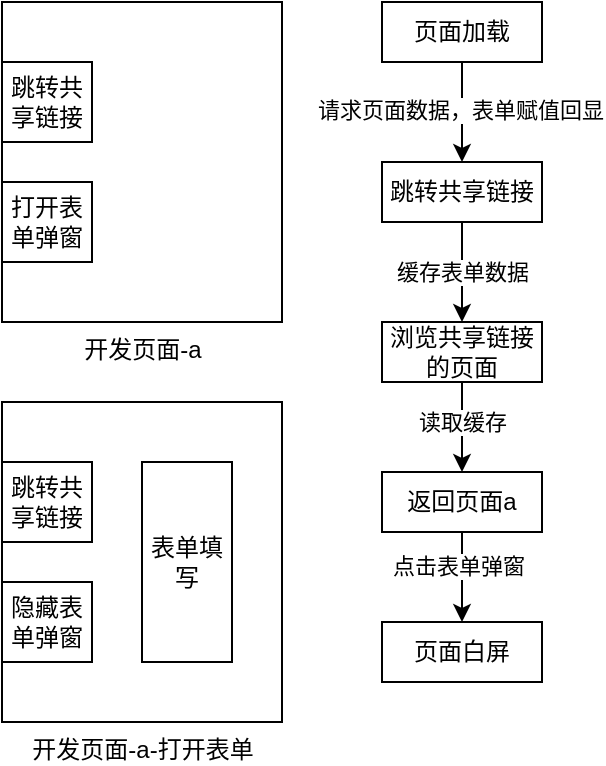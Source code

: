 <mxfile version="23.0.0" type="github">
  <diagram name="第 1 页" id="DIla6i6g3mEQoNzb5QHu">
    <mxGraphModel dx="1038" dy="505" grid="1" gridSize="10" guides="1" tooltips="1" connect="1" arrows="1" fold="1" page="1" pageScale="1" pageWidth="827" pageHeight="1169" math="0" shadow="0">
      <root>
        <mxCell id="0" />
        <mxCell id="1" parent="0" />
        <mxCell id="bdXt38pyQyoy7RbvNl2O-10" value="开发页面-a" style="verticalLabelPosition=bottom;verticalAlign=top;html=1;shape=mxgraph.basic.rect;fillColor2=none;strokeWidth=1;size=20;indent=5;" vertex="1" parent="1">
          <mxGeometry x="30" y="140" width="140" height="160" as="geometry" />
        </mxCell>
        <mxCell id="bdXt38pyQyoy7RbvNl2O-6" value="跳转共享链接" style="rounded=0;whiteSpace=wrap;html=1;" vertex="1" parent="1">
          <mxGeometry x="30" y="170" width="45" height="40" as="geometry" />
        </mxCell>
        <mxCell id="bdXt38pyQyoy7RbvNl2O-8" value="打开表单弹窗" style="rounded=0;whiteSpace=wrap;html=1;" vertex="1" parent="1">
          <mxGeometry x="30" y="230" width="45" height="40" as="geometry" />
        </mxCell>
        <mxCell id="bdXt38pyQyoy7RbvNl2O-16" value="" style="edgeStyle=orthogonalEdgeStyle;rounded=0;orthogonalLoop=1;jettySize=auto;html=1;" edge="1" parent="1" source="bdXt38pyQyoy7RbvNl2O-13" target="bdXt38pyQyoy7RbvNl2O-15">
          <mxGeometry relative="1" as="geometry" />
        </mxCell>
        <mxCell id="bdXt38pyQyoy7RbvNl2O-34" value="请求页面数据，表单赋值回显&lt;br&gt;" style="edgeLabel;html=1;align=center;verticalAlign=middle;resizable=0;points=[];" vertex="1" connectable="0" parent="bdXt38pyQyoy7RbvNl2O-16">
          <mxGeometry x="-0.05" y="-1" relative="1" as="geometry">
            <mxPoint as="offset" />
          </mxGeometry>
        </mxCell>
        <mxCell id="bdXt38pyQyoy7RbvNl2O-13" value="页面加载" style="rounded=0;whiteSpace=wrap;html=1;" vertex="1" parent="1">
          <mxGeometry x="220" y="140" width="80" height="30" as="geometry" />
        </mxCell>
        <mxCell id="bdXt38pyQyoy7RbvNl2O-33" value="" style="edgeStyle=orthogonalEdgeStyle;rounded=0;orthogonalLoop=1;jettySize=auto;html=1;" edge="1" parent="1" source="bdXt38pyQyoy7RbvNl2O-15" target="bdXt38pyQyoy7RbvNl2O-19">
          <mxGeometry relative="1" as="geometry" />
        </mxCell>
        <mxCell id="bdXt38pyQyoy7RbvNl2O-35" value="缓存表单数据" style="edgeLabel;html=1;align=center;verticalAlign=middle;resizable=0;points=[];" vertex="1" connectable="0" parent="bdXt38pyQyoy7RbvNl2O-33">
          <mxGeometry x="-0.003" relative="1" as="geometry">
            <mxPoint as="offset" />
          </mxGeometry>
        </mxCell>
        <mxCell id="bdXt38pyQyoy7RbvNl2O-15" value="跳转共享链接" style="rounded=0;whiteSpace=wrap;html=1;" vertex="1" parent="1">
          <mxGeometry x="220" y="220" width="80" height="30" as="geometry" />
        </mxCell>
        <mxCell id="bdXt38pyQyoy7RbvNl2O-37" value="" style="edgeStyle=orthogonalEdgeStyle;rounded=0;orthogonalLoop=1;jettySize=auto;html=1;" edge="1" parent="1" source="bdXt38pyQyoy7RbvNl2O-19" target="bdXt38pyQyoy7RbvNl2O-36">
          <mxGeometry relative="1" as="geometry" />
        </mxCell>
        <mxCell id="bdXt38pyQyoy7RbvNl2O-38" value="读取缓存" style="edgeLabel;html=1;align=center;verticalAlign=middle;resizable=0;points=[];" vertex="1" connectable="0" parent="bdXt38pyQyoy7RbvNl2O-37">
          <mxGeometry x="-0.47" y="-3" relative="1" as="geometry">
            <mxPoint x="3" y="8" as="offset" />
          </mxGeometry>
        </mxCell>
        <mxCell id="bdXt38pyQyoy7RbvNl2O-19" value="浏览共享链接的页面" style="rounded=0;whiteSpace=wrap;html=1;" vertex="1" parent="1">
          <mxGeometry x="220" y="300" width="80" height="30" as="geometry" />
        </mxCell>
        <mxCell id="bdXt38pyQyoy7RbvNl2O-25" value="开发页面-a-打开表单&lt;br&gt;" style="verticalLabelPosition=bottom;verticalAlign=top;html=1;shape=mxgraph.basic.rect;fillColor2=none;strokeWidth=1;size=20;indent=5;" vertex="1" parent="1">
          <mxGeometry x="30" y="340" width="140" height="160" as="geometry" />
        </mxCell>
        <mxCell id="bdXt38pyQyoy7RbvNl2O-26" value="跳转共享链接" style="rounded=0;whiteSpace=wrap;html=1;" vertex="1" parent="1">
          <mxGeometry x="30" y="370" width="45" height="40" as="geometry" />
        </mxCell>
        <mxCell id="bdXt38pyQyoy7RbvNl2O-27" value="隐藏表单弹窗" style="rounded=0;whiteSpace=wrap;html=1;" vertex="1" parent="1">
          <mxGeometry x="30" y="430" width="45" height="40" as="geometry" />
        </mxCell>
        <mxCell id="bdXt38pyQyoy7RbvNl2O-28" value="表单填写" style="rounded=0;whiteSpace=wrap;html=1;" vertex="1" parent="1">
          <mxGeometry x="100" y="370" width="45" height="100" as="geometry" />
        </mxCell>
        <mxCell id="bdXt38pyQyoy7RbvNl2O-40" value="" style="edgeStyle=orthogonalEdgeStyle;rounded=0;orthogonalLoop=1;jettySize=auto;html=1;" edge="1" parent="1" source="bdXt38pyQyoy7RbvNl2O-36" target="bdXt38pyQyoy7RbvNl2O-39">
          <mxGeometry relative="1" as="geometry" />
        </mxCell>
        <mxCell id="bdXt38pyQyoy7RbvNl2O-41" value="点击表单弹窗" style="edgeLabel;html=1;align=center;verticalAlign=middle;resizable=0;points=[];" vertex="1" connectable="0" parent="bdXt38pyQyoy7RbvNl2O-40">
          <mxGeometry x="-0.272" y="-2" relative="1" as="geometry">
            <mxPoint as="offset" />
          </mxGeometry>
        </mxCell>
        <mxCell id="bdXt38pyQyoy7RbvNl2O-36" value="返回页面a" style="rounded=0;whiteSpace=wrap;html=1;" vertex="1" parent="1">
          <mxGeometry x="220" y="375" width="80" height="30" as="geometry" />
        </mxCell>
        <mxCell id="bdXt38pyQyoy7RbvNl2O-39" value="页面白屏" style="rounded=0;whiteSpace=wrap;html=1;" vertex="1" parent="1">
          <mxGeometry x="220" y="450" width="80" height="30" as="geometry" />
        </mxCell>
      </root>
    </mxGraphModel>
  </diagram>
</mxfile>
